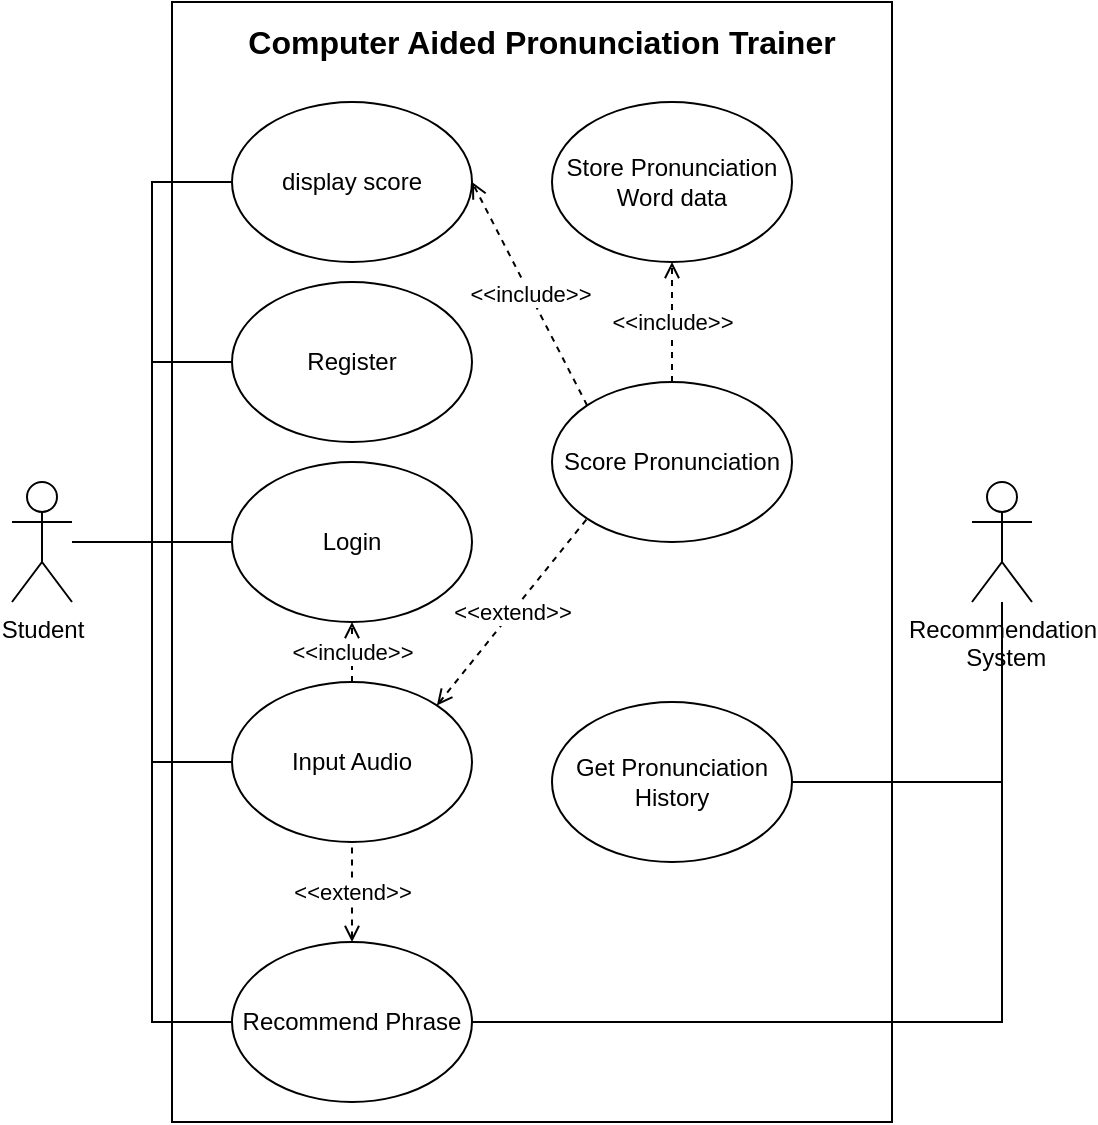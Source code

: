 <mxfile version="13.7.3" type="device"><diagram id="X646IkIPUdYwFvx2TEIL" name="Page-1"><mxGraphModel dx="1038" dy="607" grid="1" gridSize="10" guides="1" tooltips="1" connect="1" arrows="1" fold="1" page="1" pageScale="1" pageWidth="1169" pageHeight="827" math="0" shadow="0"><root><mxCell id="0"/><mxCell id="1" parent="0"/><mxCell id="ZI4pK0l5KqAFmXPSmsd6-1" value="" style="rounded=0;whiteSpace=wrap;html=1;" vertex="1" parent="1"><mxGeometry x="240" y="10" width="360" height="560" as="geometry"/></mxCell><mxCell id="ZI4pK0l5KqAFmXPSmsd6-31" style="edgeStyle=orthogonalEdgeStyle;rounded=0;orthogonalLoop=1;jettySize=auto;html=1;entryX=0;entryY=0.5;entryDx=0;entryDy=0;startArrow=none;startFill=0;endArrow=none;endFill=0;" edge="1" parent="1" source="ZI4pK0l5KqAFmXPSmsd6-2" target="ZI4pK0l5KqAFmXPSmsd6-21"><mxGeometry relative="1" as="geometry"/></mxCell><mxCell id="ZI4pK0l5KqAFmXPSmsd6-32" style="edgeStyle=orthogonalEdgeStyle;rounded=0;orthogonalLoop=1;jettySize=auto;html=1;entryX=0;entryY=0.5;entryDx=0;entryDy=0;startArrow=none;startFill=0;endArrow=none;endFill=0;" edge="1" parent="1" source="ZI4pK0l5KqAFmXPSmsd6-2" target="ZI4pK0l5KqAFmXPSmsd6-26"><mxGeometry relative="1" as="geometry"/></mxCell><mxCell id="ZI4pK0l5KqAFmXPSmsd6-33" style="edgeStyle=orthogonalEdgeStyle;rounded=0;orthogonalLoop=1;jettySize=auto;html=1;entryX=0;entryY=0.5;entryDx=0;entryDy=0;startArrow=none;startFill=0;endArrow=none;endFill=0;" edge="1" parent="1" source="ZI4pK0l5KqAFmXPSmsd6-2" target="ZI4pK0l5KqAFmXPSmsd6-10"><mxGeometry relative="1" as="geometry"/></mxCell><mxCell id="ZI4pK0l5KqAFmXPSmsd6-34" style="edgeStyle=orthogonalEdgeStyle;rounded=0;orthogonalLoop=1;jettySize=auto;html=1;entryX=0;entryY=0.5;entryDx=0;entryDy=0;startArrow=none;startFill=0;endArrow=none;endFill=0;" edge="1" parent="1" source="ZI4pK0l5KqAFmXPSmsd6-2" target="ZI4pK0l5KqAFmXPSmsd6-3"><mxGeometry relative="1" as="geometry"/></mxCell><mxCell id="ZI4pK0l5KqAFmXPSmsd6-35" style="edgeStyle=orthogonalEdgeStyle;rounded=0;orthogonalLoop=1;jettySize=auto;html=1;entryX=0;entryY=0.5;entryDx=0;entryDy=0;startArrow=none;startFill=0;endArrow=none;endFill=0;" edge="1" parent="1" source="ZI4pK0l5KqAFmXPSmsd6-2" target="ZI4pK0l5KqAFmXPSmsd6-15"><mxGeometry relative="1" as="geometry"/></mxCell><mxCell id="ZI4pK0l5KqAFmXPSmsd6-2" value="Student" style="shape=umlActor;verticalLabelPosition=bottom;verticalAlign=top;html=1;outlineConnect=0;" vertex="1" parent="1"><mxGeometry x="160" y="250" width="30" height="60" as="geometry"/></mxCell><mxCell id="ZI4pK0l5KqAFmXPSmsd6-7" value="&amp;lt;&amp;lt;extend&amp;gt;&amp;gt;" style="rounded=0;orthogonalLoop=1;jettySize=auto;html=1;exitX=1;exitY=0;exitDx=0;exitDy=0;entryX=0;entryY=1;entryDx=0;entryDy=0;endArrow=none;endFill=0;dashed=1;startArrow=open;startFill=0;" edge="1" parent="1" source="ZI4pK0l5KqAFmXPSmsd6-3" target="ZI4pK0l5KqAFmXPSmsd6-6"><mxGeometry relative="1" as="geometry"/></mxCell><mxCell id="ZI4pK0l5KqAFmXPSmsd6-11" value="&amp;lt;&amp;lt;include&amp;gt;&amp;gt;" style="edgeStyle=none;rounded=0;orthogonalLoop=1;jettySize=auto;html=1;exitX=0.5;exitY=0;exitDx=0;exitDy=0;entryX=0.5;entryY=1;entryDx=0;entryDy=0;dashed=1;startArrow=none;startFill=0;endArrow=open;endFill=0;" edge="1" parent="1" source="ZI4pK0l5KqAFmXPSmsd6-3" target="ZI4pK0l5KqAFmXPSmsd6-10"><mxGeometry relative="1" as="geometry"/></mxCell><mxCell id="ZI4pK0l5KqAFmXPSmsd6-3" value="Input Audio" style="ellipse;whiteSpace=wrap;html=1;" vertex="1" parent="1"><mxGeometry x="270" y="350" width="120" height="80" as="geometry"/></mxCell><mxCell id="ZI4pK0l5KqAFmXPSmsd6-12" value="&amp;lt;&amp;lt;include&amp;gt;&amp;gt;" style="edgeStyle=none;rounded=0;orthogonalLoop=1;jettySize=auto;html=1;dashed=1;startArrow=none;startFill=0;endArrow=open;endFill=0;" edge="1" parent="1" source="ZI4pK0l5KqAFmXPSmsd6-6" target="ZI4pK0l5KqAFmXPSmsd6-9"><mxGeometry relative="1" as="geometry"/></mxCell><mxCell id="ZI4pK0l5KqAFmXPSmsd6-23" value="&amp;lt;&amp;lt;include&amp;gt;&amp;gt;" style="rounded=0;orthogonalLoop=1;jettySize=auto;html=1;exitX=0;exitY=0;exitDx=0;exitDy=0;entryX=1;entryY=0.5;entryDx=0;entryDy=0;startArrow=none;startFill=0;endArrow=open;endFill=0;dashed=1;" edge="1" parent="1" source="ZI4pK0l5KqAFmXPSmsd6-6" target="ZI4pK0l5KqAFmXPSmsd6-21"><mxGeometry relative="1" as="geometry"/></mxCell><mxCell id="ZI4pK0l5KqAFmXPSmsd6-6" value="Score Pronunciation" style="ellipse;whiteSpace=wrap;html=1;" vertex="1" parent="1"><mxGeometry x="430" y="200" width="120" height="80" as="geometry"/></mxCell><mxCell id="ZI4pK0l5KqAFmXPSmsd6-8" value="Recommendation&lt;br&gt;&amp;nbsp;System" style="shape=umlActor;verticalLabelPosition=bottom;verticalAlign=top;html=1;outlineConnect=0;" vertex="1" parent="1"><mxGeometry x="640" y="250" width="30" height="60" as="geometry"/></mxCell><mxCell id="ZI4pK0l5KqAFmXPSmsd6-9" value="Store Pronunciation Word data" style="ellipse;whiteSpace=wrap;html=1;" vertex="1" parent="1"><mxGeometry x="430" y="60" width="120" height="80" as="geometry"/></mxCell><mxCell id="ZI4pK0l5KqAFmXPSmsd6-10" value="Login" style="ellipse;whiteSpace=wrap;html=1;" vertex="1" parent="1"><mxGeometry x="270" y="240" width="120" height="80" as="geometry"/></mxCell><mxCell id="ZI4pK0l5KqAFmXPSmsd6-29" style="edgeStyle=orthogonalEdgeStyle;rounded=0;orthogonalLoop=1;jettySize=auto;html=1;exitX=1;exitY=0.5;exitDx=0;exitDy=0;startArrow=none;startFill=0;endArrow=none;endFill=0;" edge="1" parent="1" source="ZI4pK0l5KqAFmXPSmsd6-13" target="ZI4pK0l5KqAFmXPSmsd6-8"><mxGeometry relative="1" as="geometry"/></mxCell><mxCell id="ZI4pK0l5KqAFmXPSmsd6-13" value="Get Pronunciation History" style="ellipse;whiteSpace=wrap;html=1;" vertex="1" parent="1"><mxGeometry x="430" y="360" width="120" height="80" as="geometry"/></mxCell><mxCell id="ZI4pK0l5KqAFmXPSmsd6-20" value="&amp;lt;&amp;lt;extend&amp;gt;&amp;gt;" style="rounded=0;orthogonalLoop=1;jettySize=auto;html=1;entryX=0.5;entryY=1;entryDx=0;entryDy=0;startArrow=open;startFill=0;endArrow=none;endFill=0;dashed=1;" edge="1" parent="1" source="ZI4pK0l5KqAFmXPSmsd6-15" target="ZI4pK0l5KqAFmXPSmsd6-3"><mxGeometry relative="1" as="geometry"/></mxCell><mxCell id="ZI4pK0l5KqAFmXPSmsd6-30" style="edgeStyle=orthogonalEdgeStyle;rounded=0;orthogonalLoop=1;jettySize=auto;html=1;startArrow=none;startFill=0;endArrow=none;endFill=0;" edge="1" parent="1" source="ZI4pK0l5KqAFmXPSmsd6-15" target="ZI4pK0l5KqAFmXPSmsd6-8"><mxGeometry relative="1" as="geometry"/></mxCell><mxCell id="ZI4pK0l5KqAFmXPSmsd6-15" value="Recommend Phrase" style="ellipse;whiteSpace=wrap;html=1;" vertex="1" parent="1"><mxGeometry x="270" y="480" width="120" height="80" as="geometry"/></mxCell><mxCell id="ZI4pK0l5KqAFmXPSmsd6-21" value="display score" style="ellipse;whiteSpace=wrap;html=1;" vertex="1" parent="1"><mxGeometry x="270" y="60" width="120" height="80" as="geometry"/></mxCell><mxCell id="ZI4pK0l5KqAFmXPSmsd6-26" value="Register" style="ellipse;whiteSpace=wrap;html=1;" vertex="1" parent="1"><mxGeometry x="270" y="150" width="120" height="80" as="geometry"/></mxCell><mxCell id="ZI4pK0l5KqAFmXPSmsd6-28" value="&lt;b&gt;&lt;font style=&quot;font-size: 16px&quot;&gt;Computer Aided Pronunciation Trainer&lt;/font&gt;&lt;/b&gt;" style="text;html=1;strokeColor=none;fillColor=none;align=center;verticalAlign=middle;whiteSpace=wrap;rounded=0;" vertex="1" parent="1"><mxGeometry x="260" y="20" width="330" height="20" as="geometry"/></mxCell></root></mxGraphModel></diagram></mxfile>